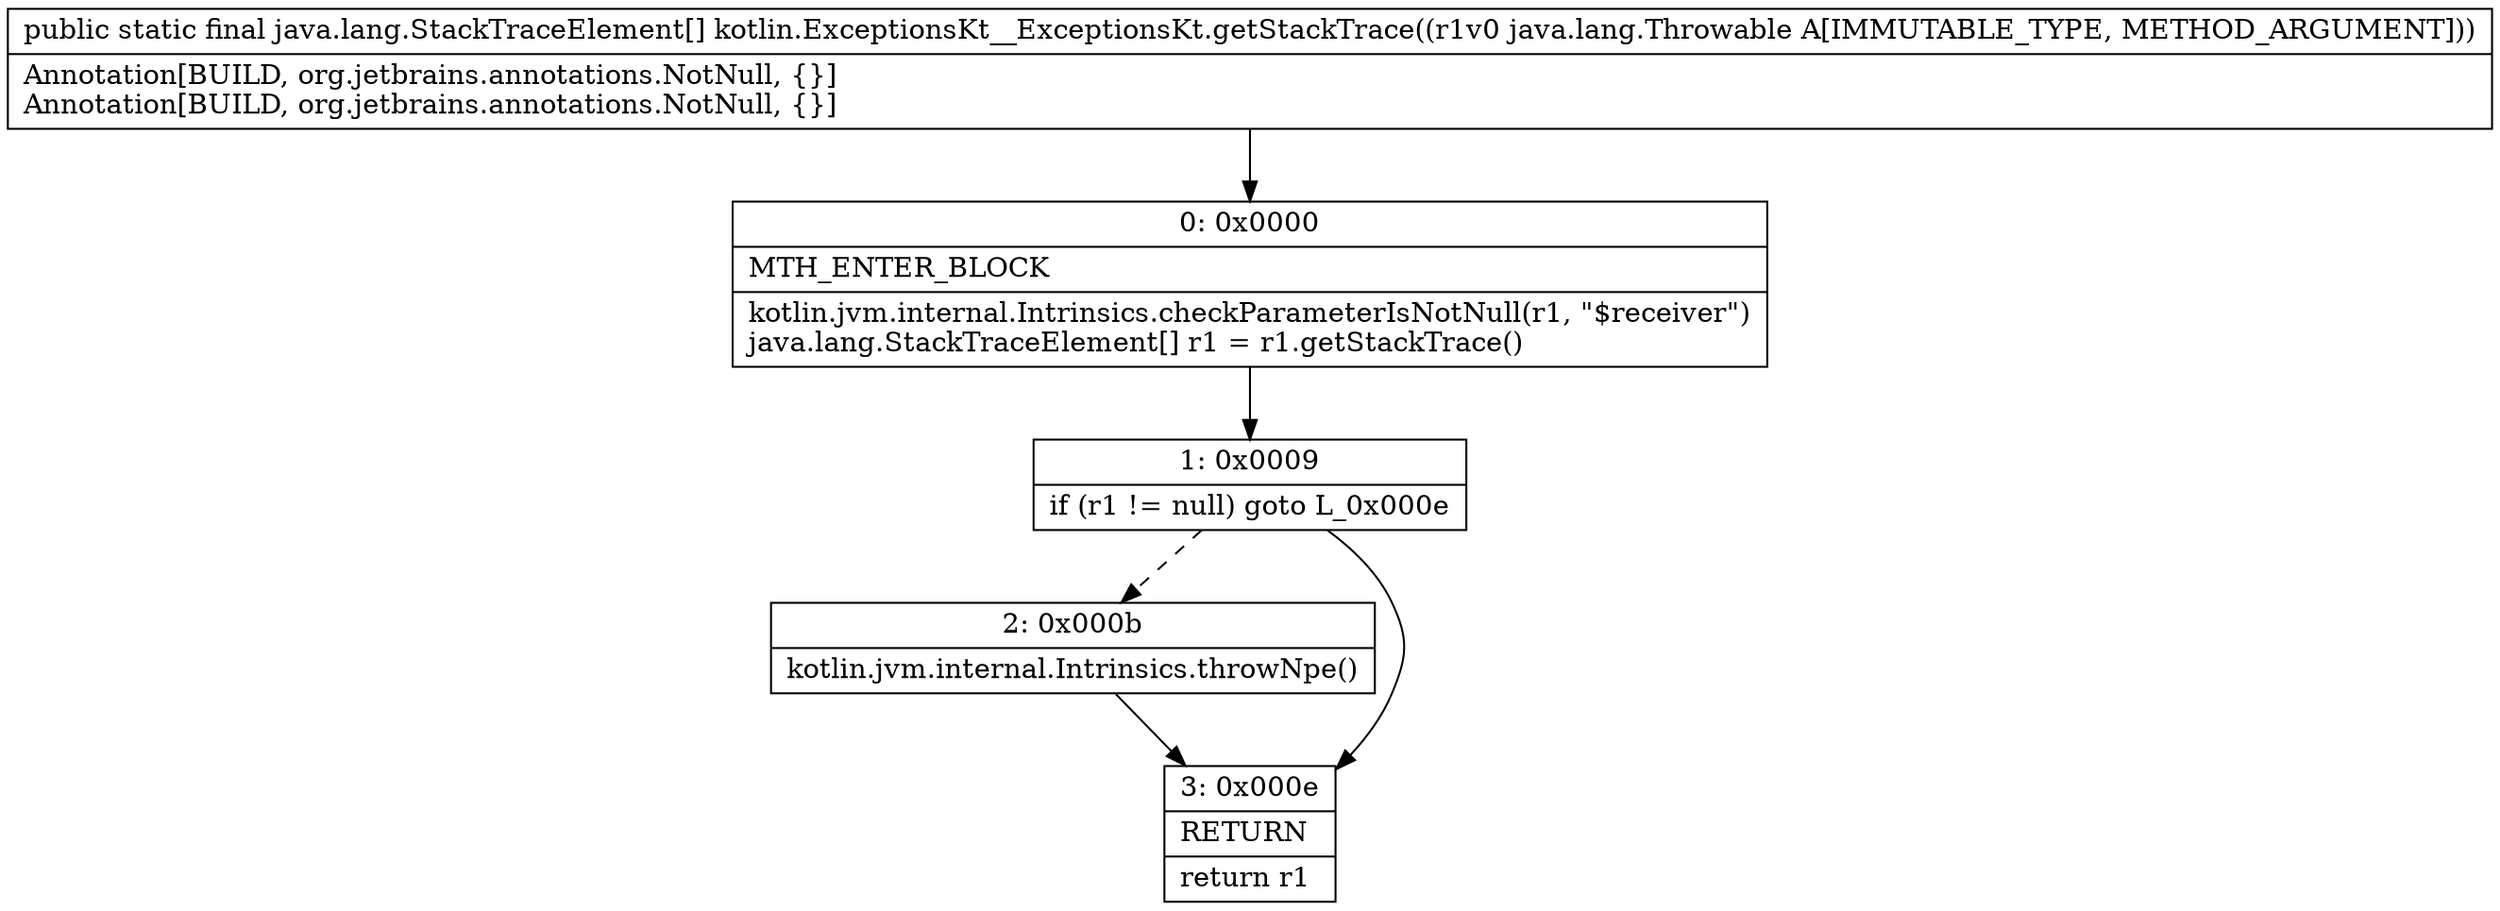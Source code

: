 digraph "CFG forkotlin.ExceptionsKt__ExceptionsKt.getStackTrace(Ljava\/lang\/Throwable;)[Ljava\/lang\/StackTraceElement;" {
Node_0 [shape=record,label="{0\:\ 0x0000|MTH_ENTER_BLOCK\l|kotlin.jvm.internal.Intrinsics.checkParameterIsNotNull(r1, \"$receiver\")\ljava.lang.StackTraceElement[] r1 = r1.getStackTrace()\l}"];
Node_1 [shape=record,label="{1\:\ 0x0009|if (r1 != null) goto L_0x000e\l}"];
Node_2 [shape=record,label="{2\:\ 0x000b|kotlin.jvm.internal.Intrinsics.throwNpe()\l}"];
Node_3 [shape=record,label="{3\:\ 0x000e|RETURN\l|return r1\l}"];
MethodNode[shape=record,label="{public static final java.lang.StackTraceElement[] kotlin.ExceptionsKt__ExceptionsKt.getStackTrace((r1v0 java.lang.Throwable A[IMMUTABLE_TYPE, METHOD_ARGUMENT]))  | Annotation[BUILD, org.jetbrains.annotations.NotNull, \{\}]\lAnnotation[BUILD, org.jetbrains.annotations.NotNull, \{\}]\l}"];
MethodNode -> Node_0;
Node_0 -> Node_1;
Node_1 -> Node_2[style=dashed];
Node_1 -> Node_3;
Node_2 -> Node_3;
}

